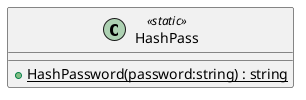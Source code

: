 @startuml
class HashPass <<static>> {
    + {static} HashPassword(password:string) : string
}
@enduml
